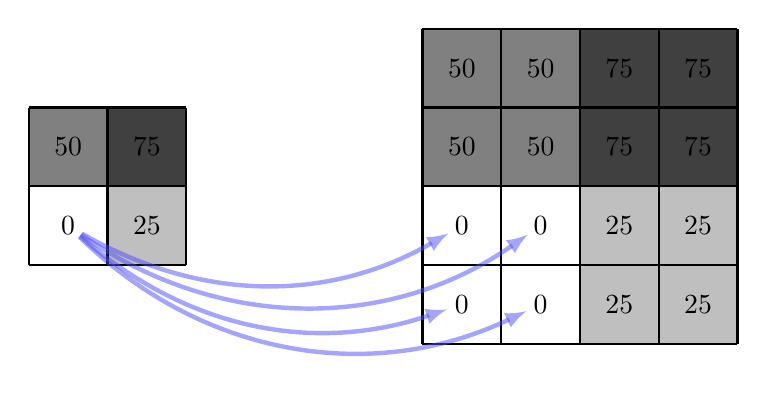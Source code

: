 \begin{tikzpicture}[scale=1]

\begin{scope}
\fill[black!0] (0,0) rectangle ++ (1,1);
\node[scale=1] at (0.5,0.5) {$0$};

\fill[black!25] (1,0) rectangle ++ (1,1);
\node[scale=1] at (1.5,0.5) {$25$};

\fill[black!50] (0,1) rectangle ++ (1,1);
\node[scale=1] at (0.5,1.5) {$50$};

\fill[black!75] (1,1) rectangle ++ (1,1);
\node[scale=1] at (1.5,1.5) {$75$};

\draw[black, thick] (0,0) grid ++(2,2);

\coordinate (A) at (0.5,0.5);

\end{scope}


\begin{scope}[xshift=5cm, yshift=-1cm]
\fill[black!0] (0,0) rectangle ++ (2,2);
\node[scale=1] at (0.5,0.5) {$0$};
\node[scale=1] at (1.5,0.5) {$0$};
\node[scale=1] at (0.5,1.5) {$0$};
\node[scale=1] at (1.5,1.5) {$0$};

\fill[black!25] (2,0) rectangle ++ (2,2);
\node[scale=1] at (2.5,0.5) {$25$};
\node[scale=1] at (3.5,0.5) {$25$};
\node[scale=1] at (2.5,1.5) {$25$};
\node[scale=1] at (3.5,1.5) {$25$};

\fill[black!50] (0,2) rectangle ++ (2,2);
\node[scale=1] at (0.5,2.5) {$50$};
\node[scale=1] at (1.5,2.5) {$50$};
\node[scale=1] at (0.5,3.5) {$50$};
\node[scale=1] at (1.5,3.5) {$50$};


\fill[black!75] (2,2) rectangle ++ (2,2);
\node[scale=1] at (2.5,2.5) {$75$};
\node[scale=1] at (3.5,2.5) {$75$};
\node[scale=1] at (2.5,3.5) {$75$};
\node[scale=1] at (3.5,3.5) {$75$};

\draw[black, thick] (0,0) grid ++(4,4);

\coordinate (B1) at (0.5,0.5);
\coordinate (B2) at (1.5,0.5);
\coordinate (B3) at (0.5,1.5);
\coordinate (B4) at (1.5,1.5);
\end{scope}

\draw[->,>=latex,ultra thick, blue!70,opacity=0.5, shorten >= 2mm, shorten <=2mm] (A) to[bend right] (B1);
\draw[->,>=latex,ultra thick, blue!70,opacity=0.5, shorten >= 2mm, shorten <=2mm] (A) to[bend right=35] (B2);
\draw[->,>=latex,ultra thick, blue!70,opacity=0.5, shorten >= 2mm, shorten <=2mm] (A) to[bend right] (B3);
\draw[->,>=latex,ultra thick, blue!70,opacity=0.5, shorten >= 2mm, shorten <=2mm] (A) to[bend right=35] (B4);
\end{tikzpicture}
